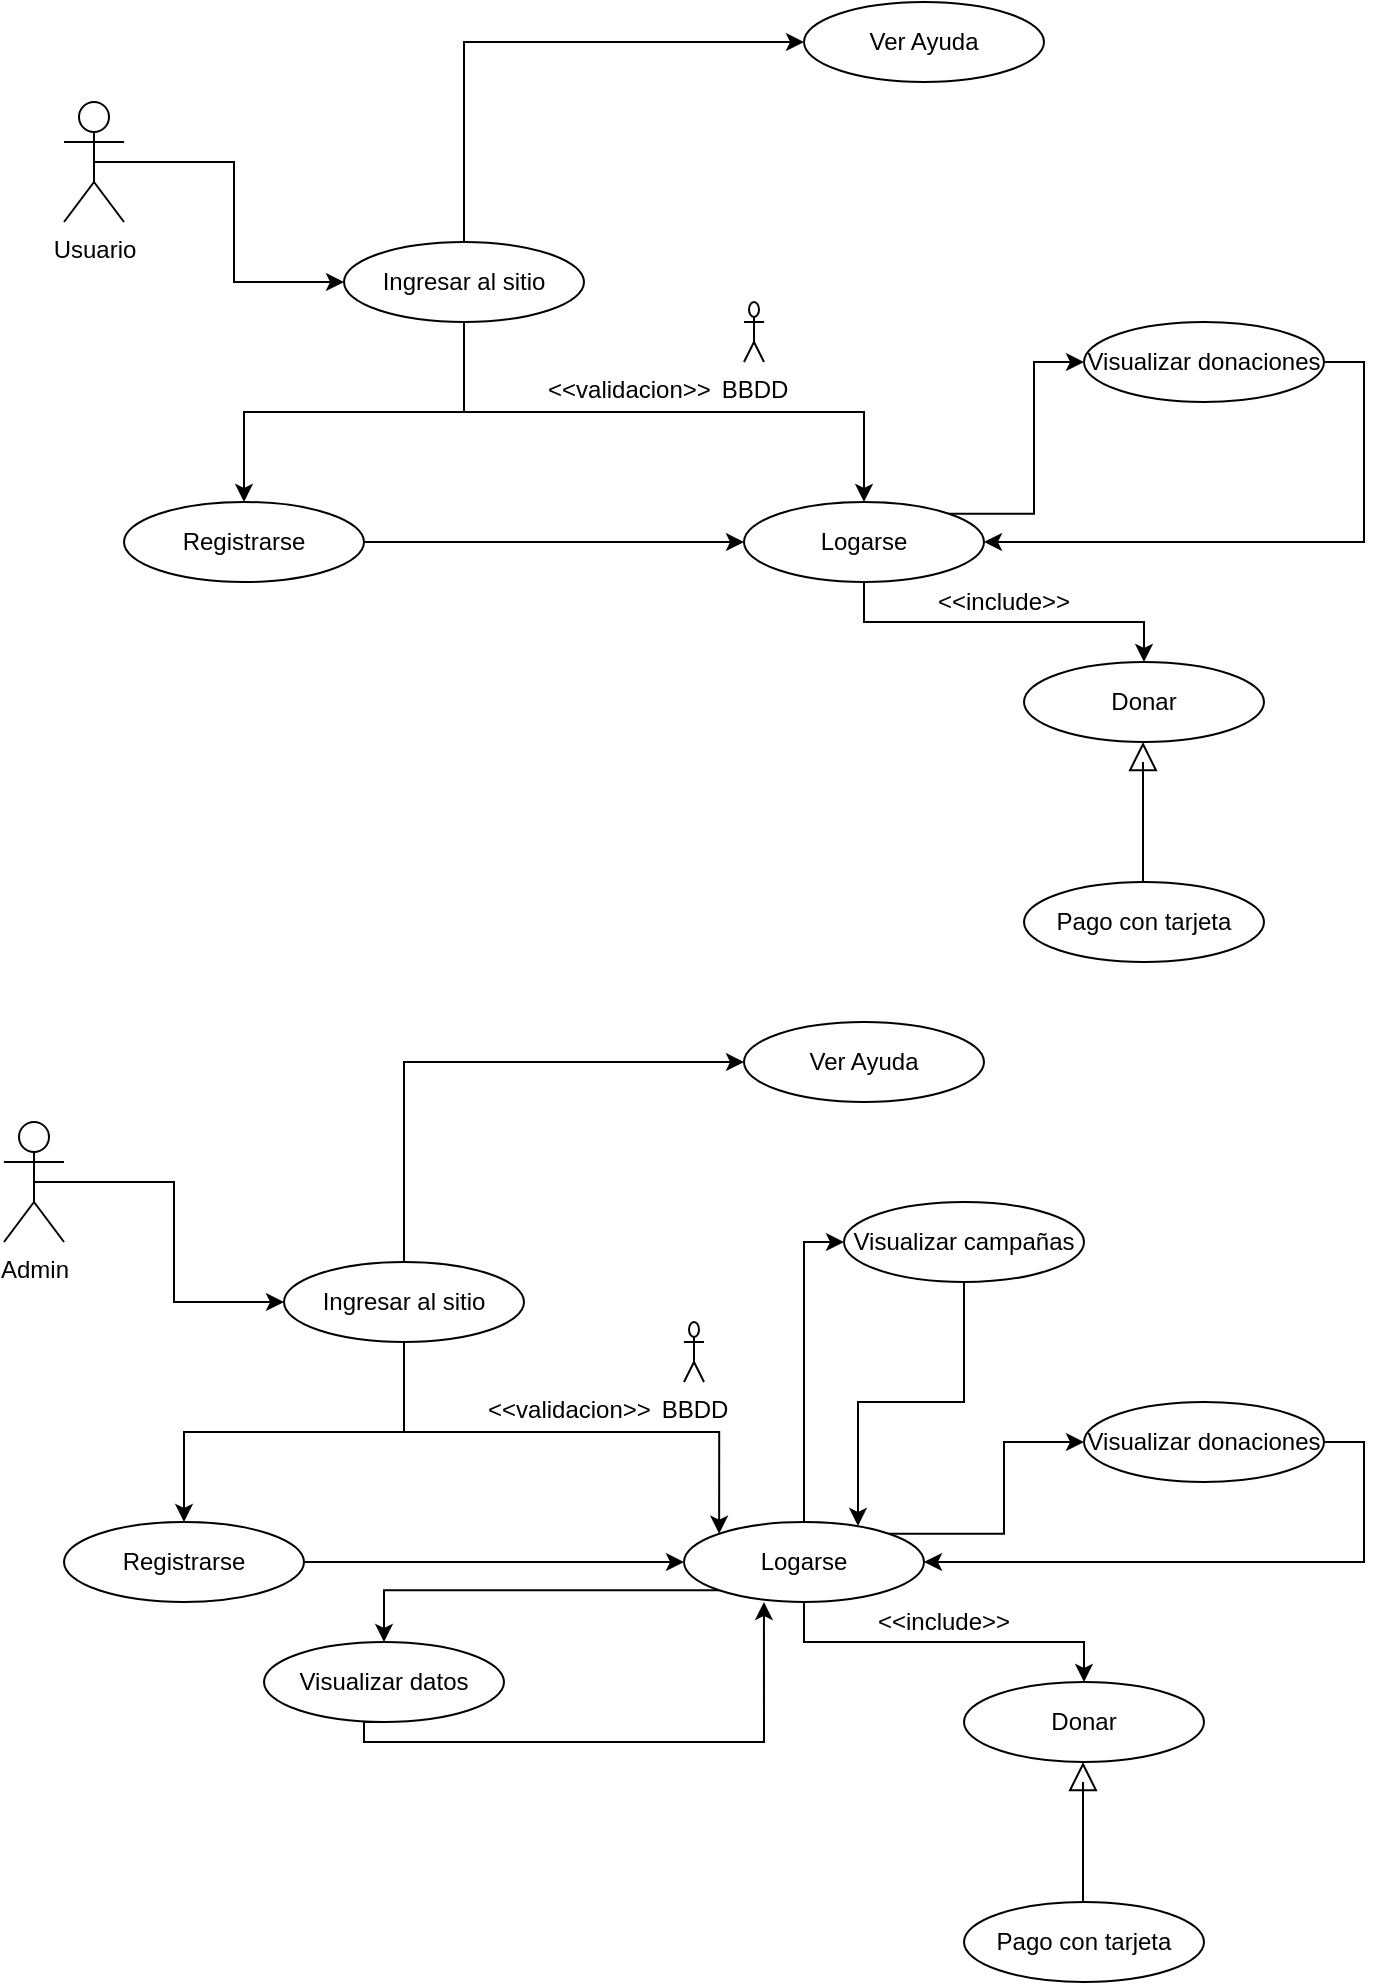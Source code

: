 <mxfile version="14.4.3" type="device"><diagram id="uzK1h2V4twzNMpo94GgW" name="Página-1"><mxGraphModel dx="852" dy="494" grid="1" gridSize="10" guides="1" tooltips="1" connect="1" arrows="1" fold="1" page="1" pageScale="1" pageWidth="827" pageHeight="1169" math="0" shadow="0"><root><mxCell id="0"/><mxCell id="1" parent="0"/><mxCell id="Kb3ivF2uZ5mZAbNopLer-7" style="edgeStyle=orthogonalEdgeStyle;rounded=0;orthogonalLoop=1;jettySize=auto;html=1;exitX=0.5;exitY=0.5;exitDx=0;exitDy=0;exitPerimeter=0;entryX=0;entryY=0.5;entryDx=0;entryDy=0;" parent="1" source="Kb3ivF2uZ5mZAbNopLer-1" target="Kb3ivF2uZ5mZAbNopLer-6" edge="1"><mxGeometry relative="1" as="geometry"/></mxCell><mxCell id="Kb3ivF2uZ5mZAbNopLer-1" value="Usuario" style="shape=umlActor;verticalLabelPosition=bottom;verticalAlign=top;html=1;outlineConnect=0;" parent="1" vertex="1"><mxGeometry x="80" y="80" width="30" height="60" as="geometry"/></mxCell><mxCell id="Kb3ivF2uZ5mZAbNopLer-11" style="edgeStyle=orthogonalEdgeStyle;rounded=0;orthogonalLoop=1;jettySize=auto;html=1;exitX=0.5;exitY=1;exitDx=0;exitDy=0;" parent="1" source="Kb3ivF2uZ5mZAbNopLer-6" target="Kb3ivF2uZ5mZAbNopLer-9" edge="1"><mxGeometry relative="1" as="geometry"/></mxCell><mxCell id="Kb3ivF2uZ5mZAbNopLer-32" style="edgeStyle=orthogonalEdgeStyle;rounded=0;orthogonalLoop=1;jettySize=auto;html=1;exitX=0.5;exitY=1;exitDx=0;exitDy=0;" parent="1" source="Kb3ivF2uZ5mZAbNopLer-6" target="Kb3ivF2uZ5mZAbNopLer-8" edge="1"><mxGeometry relative="1" as="geometry"/></mxCell><mxCell id="Kb3ivF2uZ5mZAbNopLer-43" style="edgeStyle=orthogonalEdgeStyle;rounded=0;orthogonalLoop=1;jettySize=auto;html=1;entryX=0;entryY=0.5;entryDx=0;entryDy=0;exitX=0.5;exitY=0;exitDx=0;exitDy=0;" parent="1" source="Kb3ivF2uZ5mZAbNopLer-6" target="Kb3ivF2uZ5mZAbNopLer-42" edge="1"><mxGeometry relative="1" as="geometry"><Array as="points"><mxPoint x="280" y="50"/></Array></mxGeometry></mxCell><mxCell id="Kb3ivF2uZ5mZAbNopLer-6" value="Ingresar al sitio" style="ellipse;whiteSpace=wrap;html=1;" parent="1" vertex="1"><mxGeometry x="220" y="150" width="120" height="40" as="geometry"/></mxCell><mxCell id="Kb3ivF2uZ5mZAbNopLer-26" style="edgeStyle=orthogonalEdgeStyle;rounded=0;orthogonalLoop=1;jettySize=auto;html=1;exitX=0.5;exitY=1;exitDx=0;exitDy=0;" parent="1" source="Kb3ivF2uZ5mZAbNopLer-8" target="Kb3ivF2uZ5mZAbNopLer-14" edge="1"><mxGeometry relative="1" as="geometry"/></mxCell><mxCell id="nS6J-Q1Q6seDaJKRulny-2" style="edgeStyle=orthogonalEdgeStyle;rounded=0;orthogonalLoop=1;jettySize=auto;html=1;exitX=1;exitY=0;exitDx=0;exitDy=0;entryX=0;entryY=0.5;entryDx=0;entryDy=0;" edge="1" parent="1" source="Kb3ivF2uZ5mZAbNopLer-8" target="Kb3ivF2uZ5mZAbNopLer-10"><mxGeometry relative="1" as="geometry"/></mxCell><mxCell id="Kb3ivF2uZ5mZAbNopLer-8" value="Logarse" style="ellipse;whiteSpace=wrap;html=1;" parent="1" vertex="1"><mxGeometry x="420" y="280" width="120" height="40" as="geometry"/></mxCell><mxCell id="Kb3ivF2uZ5mZAbNopLer-41" style="edgeStyle=orthogonalEdgeStyle;rounded=0;orthogonalLoop=1;jettySize=auto;html=1;exitX=1;exitY=0.5;exitDx=0;exitDy=0;entryX=0;entryY=0.5;entryDx=0;entryDy=0;" parent="1" source="Kb3ivF2uZ5mZAbNopLer-9" target="Kb3ivF2uZ5mZAbNopLer-8" edge="1"><mxGeometry relative="1" as="geometry"/></mxCell><mxCell id="Kb3ivF2uZ5mZAbNopLer-9" value="Registrarse" style="ellipse;whiteSpace=wrap;html=1;" parent="1" vertex="1"><mxGeometry x="110" y="280" width="120" height="40" as="geometry"/></mxCell><mxCell id="Kb3ivF2uZ5mZAbNopLer-28" style="edgeStyle=orthogonalEdgeStyle;rounded=0;orthogonalLoop=1;jettySize=auto;html=1;exitX=1;exitY=0.5;exitDx=0;exitDy=0;entryX=1;entryY=0.5;entryDx=0;entryDy=0;" parent="1" source="Kb3ivF2uZ5mZAbNopLer-10" target="Kb3ivF2uZ5mZAbNopLer-8" edge="1"><mxGeometry relative="1" as="geometry"/></mxCell><mxCell id="Kb3ivF2uZ5mZAbNopLer-10" value="Visualizar donaciones" style="ellipse;whiteSpace=wrap;html=1;" parent="1" vertex="1"><mxGeometry x="590" y="190" width="120" height="40" as="geometry"/></mxCell><mxCell id="Kb3ivF2uZ5mZAbNopLer-14" value="Donar" style="ellipse;whiteSpace=wrap;html=1;" parent="1" vertex="1"><mxGeometry x="560" y="360" width="120" height="40" as="geometry"/></mxCell><mxCell id="Kb3ivF2uZ5mZAbNopLer-15" value="BBDD" style="shape=umlActor;verticalLabelPosition=bottom;verticalAlign=top;html=1;outlineConnect=0;" parent="1" vertex="1"><mxGeometry x="420" y="180" width="10" height="30" as="geometry"/></mxCell><mxCell id="Kb3ivF2uZ5mZAbNopLer-29" value="&amp;lt;&amp;lt;include&amp;gt;&amp;gt;" style="text;html=1;strokeColor=none;fillColor=none;align=center;verticalAlign=middle;whiteSpace=wrap;rounded=0;" parent="1" vertex="1"><mxGeometry x="530" y="320" width="40" height="20" as="geometry"/></mxCell><mxCell id="Kb3ivF2uZ5mZAbNopLer-34" value="&lt;div style=&quot;text-align: center&quot;&gt;&lt;span&gt;&lt;font face=&quot;helvetica&quot;&gt;&amp;lt;&amp;lt;validacion&amp;gt;&amp;gt;&lt;/font&gt;&lt;/span&gt;&lt;/div&gt;" style="text;whiteSpace=wrap;html=1;" parent="1" vertex="1"><mxGeometry x="320" y="210" width="110" height="30" as="geometry"/></mxCell><mxCell id="Kb3ivF2uZ5mZAbNopLer-36" value="" style="endArrow=block;dashed=1;endFill=0;endSize=12;html=1;" parent="1" edge="1"><mxGeometry width="160" relative="1" as="geometry"><mxPoint x="619.5" y="460" as="sourcePoint"/><mxPoint x="619.5" y="400" as="targetPoint"/></mxGeometry></mxCell><mxCell id="Kb3ivF2uZ5mZAbNopLer-38" value="" style="endArrow=none;html=1;" parent="1" edge="1"><mxGeometry width="50" height="50" relative="1" as="geometry"><mxPoint x="619.5" y="470" as="sourcePoint"/><mxPoint x="619.5" y="410" as="targetPoint"/></mxGeometry></mxCell><mxCell id="Kb3ivF2uZ5mZAbNopLer-39" value="Pago con tarjeta" style="ellipse;whiteSpace=wrap;html=1;" parent="1" vertex="1"><mxGeometry x="560" y="470" width="120" height="40" as="geometry"/></mxCell><mxCell id="Kb3ivF2uZ5mZAbNopLer-42" value="Ver Ayuda" style="ellipse;whiteSpace=wrap;html=1;" parent="1" vertex="1"><mxGeometry x="450" y="30" width="120" height="40" as="geometry"/></mxCell><mxCell id="nS6J-Q1Q6seDaJKRulny-3" style="edgeStyle=orthogonalEdgeStyle;rounded=0;orthogonalLoop=1;jettySize=auto;html=1;exitX=0.5;exitY=0.5;exitDx=0;exitDy=0;exitPerimeter=0;entryX=0;entryY=0.5;entryDx=0;entryDy=0;" edge="1" parent="1" source="nS6J-Q1Q6seDaJKRulny-4" target="nS6J-Q1Q6seDaJKRulny-8"><mxGeometry relative="1" as="geometry"/></mxCell><mxCell id="nS6J-Q1Q6seDaJKRulny-4" value="Admin" style="shape=umlActor;verticalLabelPosition=bottom;verticalAlign=top;html=1;outlineConnect=0;" vertex="1" parent="1"><mxGeometry x="50" y="590" width="30" height="60" as="geometry"/></mxCell><mxCell id="nS6J-Q1Q6seDaJKRulny-5" style="edgeStyle=orthogonalEdgeStyle;rounded=0;orthogonalLoop=1;jettySize=auto;html=1;exitX=0.5;exitY=1;exitDx=0;exitDy=0;" edge="1" parent="1" source="nS6J-Q1Q6seDaJKRulny-8" target="nS6J-Q1Q6seDaJKRulny-13"><mxGeometry relative="1" as="geometry"/></mxCell><mxCell id="nS6J-Q1Q6seDaJKRulny-7" style="edgeStyle=orthogonalEdgeStyle;rounded=0;orthogonalLoop=1;jettySize=auto;html=1;entryX=0;entryY=0.5;entryDx=0;entryDy=0;exitX=0.5;exitY=0;exitDx=0;exitDy=0;" edge="1" parent="1" source="nS6J-Q1Q6seDaJKRulny-8" target="nS6J-Q1Q6seDaJKRulny-23"><mxGeometry relative="1" as="geometry"><Array as="points"><mxPoint x="250" y="560"/></Array></mxGeometry></mxCell><mxCell id="nS6J-Q1Q6seDaJKRulny-33" style="edgeStyle=orthogonalEdgeStyle;rounded=0;orthogonalLoop=1;jettySize=auto;html=1;exitX=0.5;exitY=1;exitDx=0;exitDy=0;entryX=0;entryY=0;entryDx=0;entryDy=0;" edge="1" parent="1" source="nS6J-Q1Q6seDaJKRulny-8" target="nS6J-Q1Q6seDaJKRulny-11"><mxGeometry relative="1" as="geometry"/></mxCell><mxCell id="nS6J-Q1Q6seDaJKRulny-8" value="Ingresar al sitio" style="ellipse;whiteSpace=wrap;html=1;" vertex="1" parent="1"><mxGeometry x="190" y="660" width="120" height="40" as="geometry"/></mxCell><mxCell id="nS6J-Q1Q6seDaJKRulny-9" style="edgeStyle=orthogonalEdgeStyle;rounded=0;orthogonalLoop=1;jettySize=auto;html=1;exitX=0.5;exitY=1;exitDx=0;exitDy=0;" edge="1" parent="1" source="nS6J-Q1Q6seDaJKRulny-11" target="nS6J-Q1Q6seDaJKRulny-16"><mxGeometry relative="1" as="geometry"/></mxCell><mxCell id="nS6J-Q1Q6seDaJKRulny-10" style="edgeStyle=orthogonalEdgeStyle;rounded=0;orthogonalLoop=1;jettySize=auto;html=1;exitX=1;exitY=0;exitDx=0;exitDy=0;entryX=0;entryY=0.5;entryDx=0;entryDy=0;" edge="1" parent="1" source="nS6J-Q1Q6seDaJKRulny-11" target="nS6J-Q1Q6seDaJKRulny-15"><mxGeometry relative="1" as="geometry"/></mxCell><mxCell id="nS6J-Q1Q6seDaJKRulny-26" style="edgeStyle=orthogonalEdgeStyle;rounded=0;orthogonalLoop=1;jettySize=auto;html=1;exitX=0;exitY=1;exitDx=0;exitDy=0;" edge="1" parent="1" source="nS6J-Q1Q6seDaJKRulny-11" target="nS6J-Q1Q6seDaJKRulny-24"><mxGeometry relative="1" as="geometry"/></mxCell><mxCell id="nS6J-Q1Q6seDaJKRulny-32" style="edgeStyle=orthogonalEdgeStyle;rounded=0;orthogonalLoop=1;jettySize=auto;html=1;exitX=0.5;exitY=0;exitDx=0;exitDy=0;entryX=0;entryY=0.5;entryDx=0;entryDy=0;" edge="1" parent="1" source="nS6J-Q1Q6seDaJKRulny-11" target="nS6J-Q1Q6seDaJKRulny-25"><mxGeometry relative="1" as="geometry"/></mxCell><mxCell id="nS6J-Q1Q6seDaJKRulny-11" value="Logarse" style="ellipse;whiteSpace=wrap;html=1;" vertex="1" parent="1"><mxGeometry x="390" y="790" width="120" height="40" as="geometry"/></mxCell><mxCell id="nS6J-Q1Q6seDaJKRulny-12" style="edgeStyle=orthogonalEdgeStyle;rounded=0;orthogonalLoop=1;jettySize=auto;html=1;exitX=1;exitY=0.5;exitDx=0;exitDy=0;entryX=0;entryY=0.5;entryDx=0;entryDy=0;" edge="1" parent="1" source="nS6J-Q1Q6seDaJKRulny-13" target="nS6J-Q1Q6seDaJKRulny-11"><mxGeometry relative="1" as="geometry"/></mxCell><mxCell id="nS6J-Q1Q6seDaJKRulny-13" value="Registrarse" style="ellipse;whiteSpace=wrap;html=1;" vertex="1" parent="1"><mxGeometry x="80" y="790" width="120" height="40" as="geometry"/></mxCell><mxCell id="nS6J-Q1Q6seDaJKRulny-14" style="edgeStyle=orthogonalEdgeStyle;rounded=0;orthogonalLoop=1;jettySize=auto;html=1;exitX=1;exitY=0.5;exitDx=0;exitDy=0;entryX=1;entryY=0.5;entryDx=0;entryDy=0;" edge="1" parent="1" source="nS6J-Q1Q6seDaJKRulny-15" target="nS6J-Q1Q6seDaJKRulny-11"><mxGeometry relative="1" as="geometry"/></mxCell><mxCell id="nS6J-Q1Q6seDaJKRulny-15" value="Visualizar donaciones" style="ellipse;whiteSpace=wrap;html=1;" vertex="1" parent="1"><mxGeometry x="590" y="730" width="120" height="40" as="geometry"/></mxCell><mxCell id="nS6J-Q1Q6seDaJKRulny-16" value="Donar" style="ellipse;whiteSpace=wrap;html=1;" vertex="1" parent="1"><mxGeometry x="530" y="870" width="120" height="40" as="geometry"/></mxCell><mxCell id="nS6J-Q1Q6seDaJKRulny-17" value="BBDD" style="shape=umlActor;verticalLabelPosition=bottom;verticalAlign=top;html=1;outlineConnect=0;" vertex="1" parent="1"><mxGeometry x="390" y="690" width="10" height="30" as="geometry"/></mxCell><mxCell id="nS6J-Q1Q6seDaJKRulny-18" value="&amp;lt;&amp;lt;include&amp;gt;&amp;gt;" style="text;html=1;strokeColor=none;fillColor=none;align=center;verticalAlign=middle;whiteSpace=wrap;rounded=0;" vertex="1" parent="1"><mxGeometry x="500" y="830" width="40" height="20" as="geometry"/></mxCell><mxCell id="nS6J-Q1Q6seDaJKRulny-19" value="&lt;div style=&quot;text-align: center&quot;&gt;&lt;span&gt;&lt;font face=&quot;helvetica&quot;&gt;&amp;lt;&amp;lt;validacion&amp;gt;&amp;gt;&lt;/font&gt;&lt;/span&gt;&lt;/div&gt;" style="text;whiteSpace=wrap;html=1;" vertex="1" parent="1"><mxGeometry x="290" y="720" width="110" height="30" as="geometry"/></mxCell><mxCell id="nS6J-Q1Q6seDaJKRulny-20" value="" style="endArrow=block;dashed=1;endFill=0;endSize=12;html=1;" edge="1" parent="1"><mxGeometry width="160" relative="1" as="geometry"><mxPoint x="589.5" y="970" as="sourcePoint"/><mxPoint x="589.5" y="910" as="targetPoint"/></mxGeometry></mxCell><mxCell id="nS6J-Q1Q6seDaJKRulny-21" value="" style="endArrow=none;html=1;" edge="1" parent="1"><mxGeometry width="50" height="50" relative="1" as="geometry"><mxPoint x="589.5" y="980" as="sourcePoint"/><mxPoint x="589.5" y="920" as="targetPoint"/></mxGeometry></mxCell><mxCell id="nS6J-Q1Q6seDaJKRulny-22" value="Pago con tarjeta" style="ellipse;whiteSpace=wrap;html=1;" vertex="1" parent="1"><mxGeometry x="530" y="980" width="120" height="40" as="geometry"/></mxCell><mxCell id="nS6J-Q1Q6seDaJKRulny-23" value="Ver Ayuda" style="ellipse;whiteSpace=wrap;html=1;" vertex="1" parent="1"><mxGeometry x="420" y="540" width="120" height="40" as="geometry"/></mxCell><mxCell id="nS6J-Q1Q6seDaJKRulny-27" style="edgeStyle=orthogonalEdgeStyle;rounded=0;orthogonalLoop=1;jettySize=auto;html=1;exitX=0.5;exitY=1;exitDx=0;exitDy=0;entryX=0.333;entryY=1;entryDx=0;entryDy=0;entryPerimeter=0;" edge="1" parent="1" source="nS6J-Q1Q6seDaJKRulny-24" target="nS6J-Q1Q6seDaJKRulny-11"><mxGeometry relative="1" as="geometry"><Array as="points"><mxPoint x="230" y="890"/><mxPoint x="230" y="900"/><mxPoint x="430" y="900"/></Array></mxGeometry></mxCell><mxCell id="nS6J-Q1Q6seDaJKRulny-24" value="Visualizar datos" style="ellipse;whiteSpace=wrap;html=1;" vertex="1" parent="1"><mxGeometry x="180" y="850" width="120" height="40" as="geometry"/></mxCell><mxCell id="nS6J-Q1Q6seDaJKRulny-31" style="edgeStyle=orthogonalEdgeStyle;rounded=0;orthogonalLoop=1;jettySize=auto;html=1;exitX=0.5;exitY=1;exitDx=0;exitDy=0;entryX=0.725;entryY=0.05;entryDx=0;entryDy=0;entryPerimeter=0;" edge="1" parent="1" source="nS6J-Q1Q6seDaJKRulny-25" target="nS6J-Q1Q6seDaJKRulny-11"><mxGeometry relative="1" as="geometry"><mxPoint x="470" y="770" as="targetPoint"/></mxGeometry></mxCell><mxCell id="nS6J-Q1Q6seDaJKRulny-25" value="Visualizar campañas" style="ellipse;whiteSpace=wrap;html=1;" vertex="1" parent="1"><mxGeometry x="470" y="630" width="120" height="40" as="geometry"/></mxCell></root></mxGraphModel></diagram></mxfile>